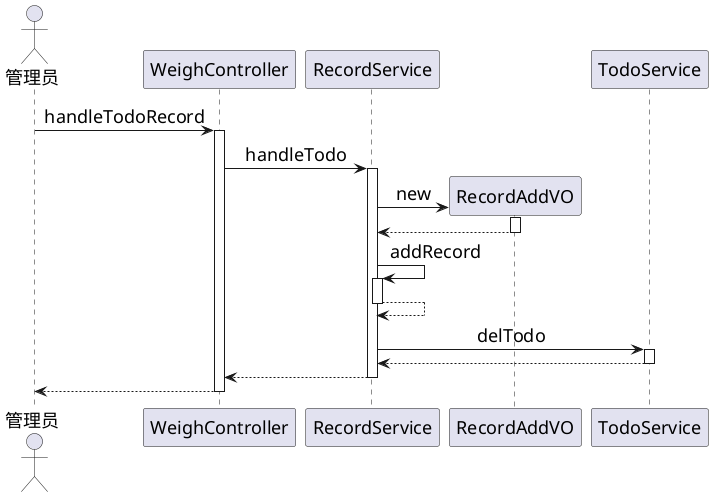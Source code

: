 @startuml
skinparam sequenceMessageAlign center
skinparam defaultFontSize 18
Actor 管理员 as Actor
Actor -> WeighController : handleTodoRecord
activate WeighController
WeighController -> RecordService : handleTodo
activate RecordService
create RecordAddVO
RecordService -> RecordAddVO : new
activate RecordAddVO
RecordAddVO --> RecordService
deactivate RecordAddVO
RecordService -> RecordService : addRecord
activate RecordService
RecordService --> RecordService
deactivate RecordService
RecordService -> TodoService : delTodo
activate TodoService
TodoService --> RecordService
deactivate TodoService
RecordService --> WeighController
deactivate RecordService
return
@enduml